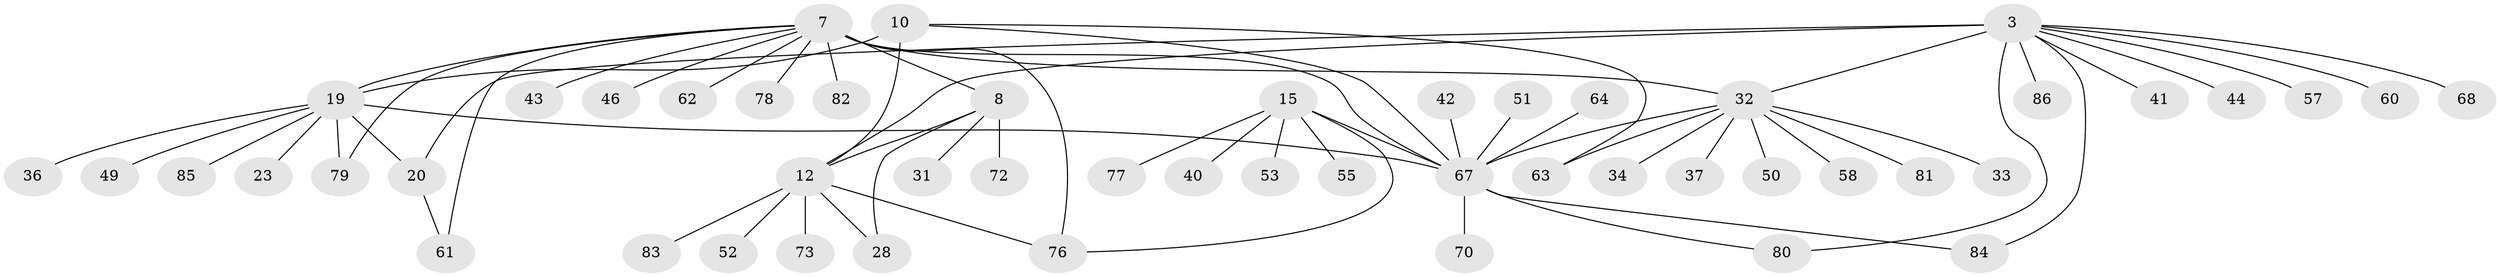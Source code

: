 // original degree distribution, {8: 0.03488372093023256, 10: 0.023255813953488372, 7: 0.05813953488372093, 6: 0.03488372093023256, 4: 0.03488372093023256, 3: 0.09302325581395349, 9: 0.023255813953488372, 5: 0.023255813953488372, 2: 0.1744186046511628, 1: 0.5}
// Generated by graph-tools (version 1.1) at 2025/57/03/04/25 21:57:20]
// undirected, 51 vertices, 64 edges
graph export_dot {
graph [start="1"]
  node [color=gray90,style=filled];
  3 [super="+1"];
  7 [super="+6"];
  8 [super="+5"];
  10 [super="+9"];
  12 [super="+11"];
  15 [super="+14"];
  19 [super="+18"];
  20 [super="+17"];
  23;
  28;
  31;
  32 [super="+26+4"];
  33;
  34;
  36;
  37;
  40;
  41;
  42;
  43 [super="+24"];
  44;
  46 [super="+27"];
  49 [super="+38"];
  50;
  51;
  52 [super="+25+39"];
  53;
  55;
  57;
  58;
  60;
  61;
  62;
  63 [super="+21"];
  64 [super="+47"];
  67 [super="+16"];
  68;
  70;
  72;
  73 [super="+65+71"];
  76 [super="+75+74"];
  77;
  78;
  79;
  80;
  81;
  82;
  83 [super="+56"];
  84;
  85 [super="+66+69"];
  86;
  3 -- 12;
  3 -- 57;
  3 -- 68;
  3 -- 80;
  3 -- 84;
  3 -- 41;
  3 -- 44;
  3 -- 20;
  3 -- 86;
  3 -- 60;
  3 -- 32 [weight=4];
  7 -- 8 [weight=4];
  7 -- 19;
  7 -- 32 [weight=2];
  7 -- 61;
  7 -- 62;
  7 -- 78;
  7 -- 82;
  7 -- 79;
  7 -- 67;
  7 -- 43;
  7 -- 46;
  7 -- 76;
  8 -- 28;
  8 -- 72;
  8 -- 31;
  8 -- 12;
  10 -- 12 [weight=4];
  10 -- 63;
  10 -- 19;
  10 -- 67;
  12 -- 28;
  12 -- 52;
  12 -- 73;
  12 -- 83;
  12 -- 76;
  15 -- 40;
  15 -- 53;
  15 -- 77;
  15 -- 55;
  15 -- 67 [weight=4];
  15 -- 76;
  19 -- 20 [weight=4];
  19 -- 36;
  19 -- 79;
  19 -- 23;
  19 -- 67;
  19 -- 85;
  19 -- 49;
  20 -- 61;
  32 -- 33;
  32 -- 34;
  32 -- 67 [weight=3];
  32 -- 37;
  32 -- 81;
  32 -- 50;
  32 -- 58;
  32 -- 63;
  42 -- 67;
  51 -- 67;
  64 -- 67;
  67 -- 70;
  67 -- 80;
  67 -- 84;
}
